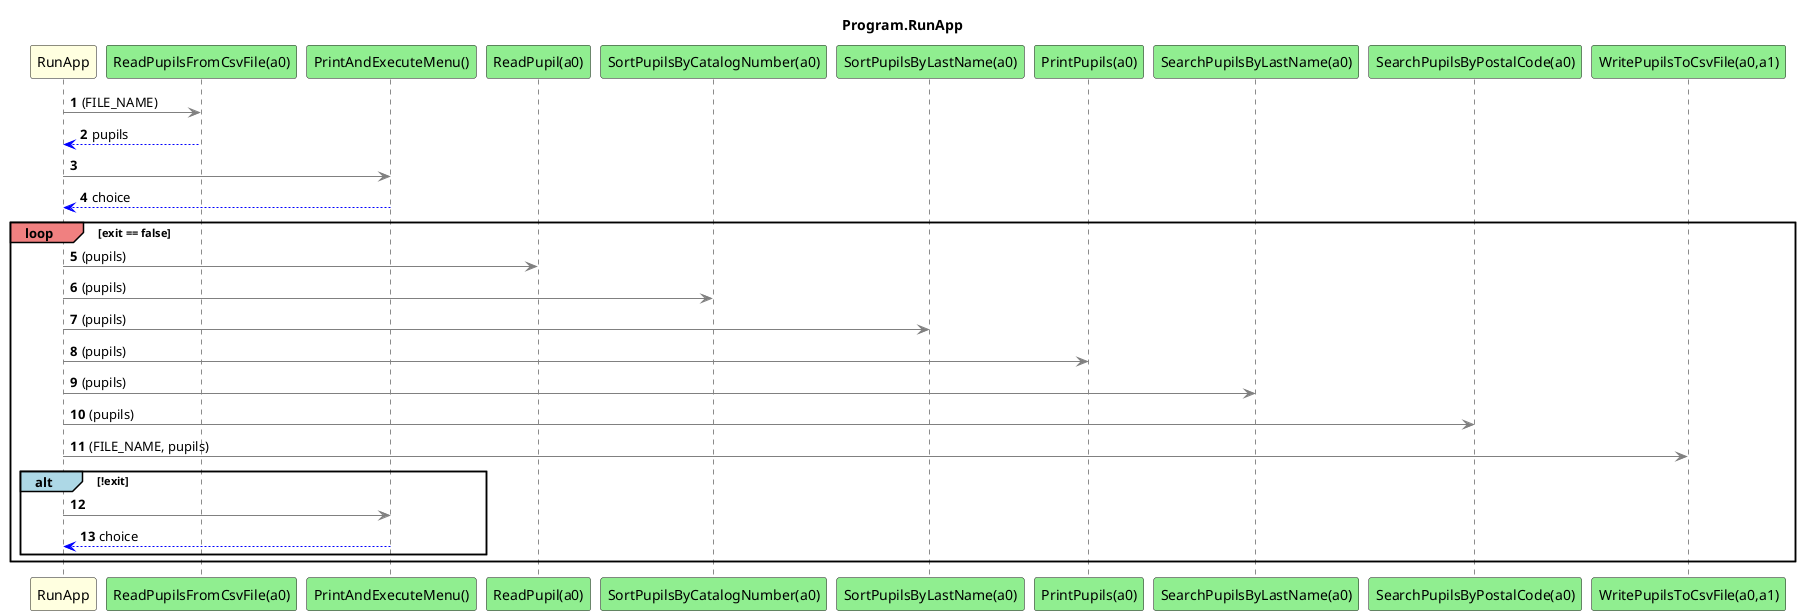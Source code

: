 @startuml Program.RunApp
title Program.RunApp
participant "RunApp" as RunApp #LightYellow
participant "ReadPupilsFromCsvFile(a0)" as ReadPupilsFromCsvFile_a0 #LightGreen
participant "PrintAndExecuteMenu()" as PrintAndExecuteMenu #LightGreen
participant "ReadPupil(a0)" as ReadPupil_a0 #LightGreen
participant "SortPupilsByCatalogNumber(a0)" as SortPupilsByCatalogNumber_a0 #LightGreen
participant "SortPupilsByLastName(a0)" as SortPupilsByLastName_a0 #LightGreen
participant "PrintPupils(a0)" as PrintPupils_a0 #LightGreen
participant "SearchPupilsByLastName(a0)" as SearchPupilsByLastName_a0 #LightGreen
participant "SearchPupilsByPostalCode(a0)" as SearchPupilsByPostalCode_a0 #LightGreen
participant "WritePupilsToCsvFile(a0,a1)" as WritePupilsToCsvFile_a0_a1 #LightGreen
autonumber
RunApp -[#grey]> ReadPupilsFromCsvFile_a0 : (FILE_NAME)
ReadPupilsFromCsvFile_a0 -[#blue]-> RunApp : pupils
RunApp -[#grey]> PrintAndExecuteMenu
PrintAndExecuteMenu -[#blue]-> RunApp : choice
loop#LightCoral exit == false
    RunApp -[#grey]> ReadPupil_a0 : (pupils)
    RunApp -[#grey]> SortPupilsByCatalogNumber_a0 : (pupils)
    RunApp -[#grey]> SortPupilsByLastName_a0 : (pupils)
    RunApp -[#grey]> PrintPupils_a0 : (pupils)
    RunApp -[#grey]> SearchPupilsByLastName_a0 : (pupils)
    RunApp -[#grey]> SearchPupilsByPostalCode_a0 : (pupils)
    RunApp -[#grey]> WritePupilsToCsvFile_a0_a1 : (FILE_NAME, pupils)
    alt#LightBlue !exit
        RunApp -[#grey]> PrintAndExecuteMenu
        PrintAndExecuteMenu -[#blue]-> RunApp : choice
    end
end
@enduml
